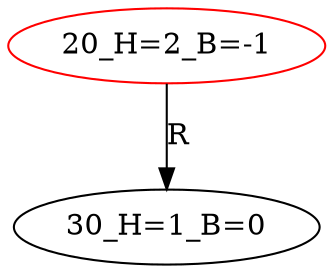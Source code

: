 digraph BiTreeDelete {
"20_H=2_B=-1" -> {"30_H=1_B=0"} [label="R"]
"20_H=2_B=-1" [color=red]
"30_H=1_B=0"
}
